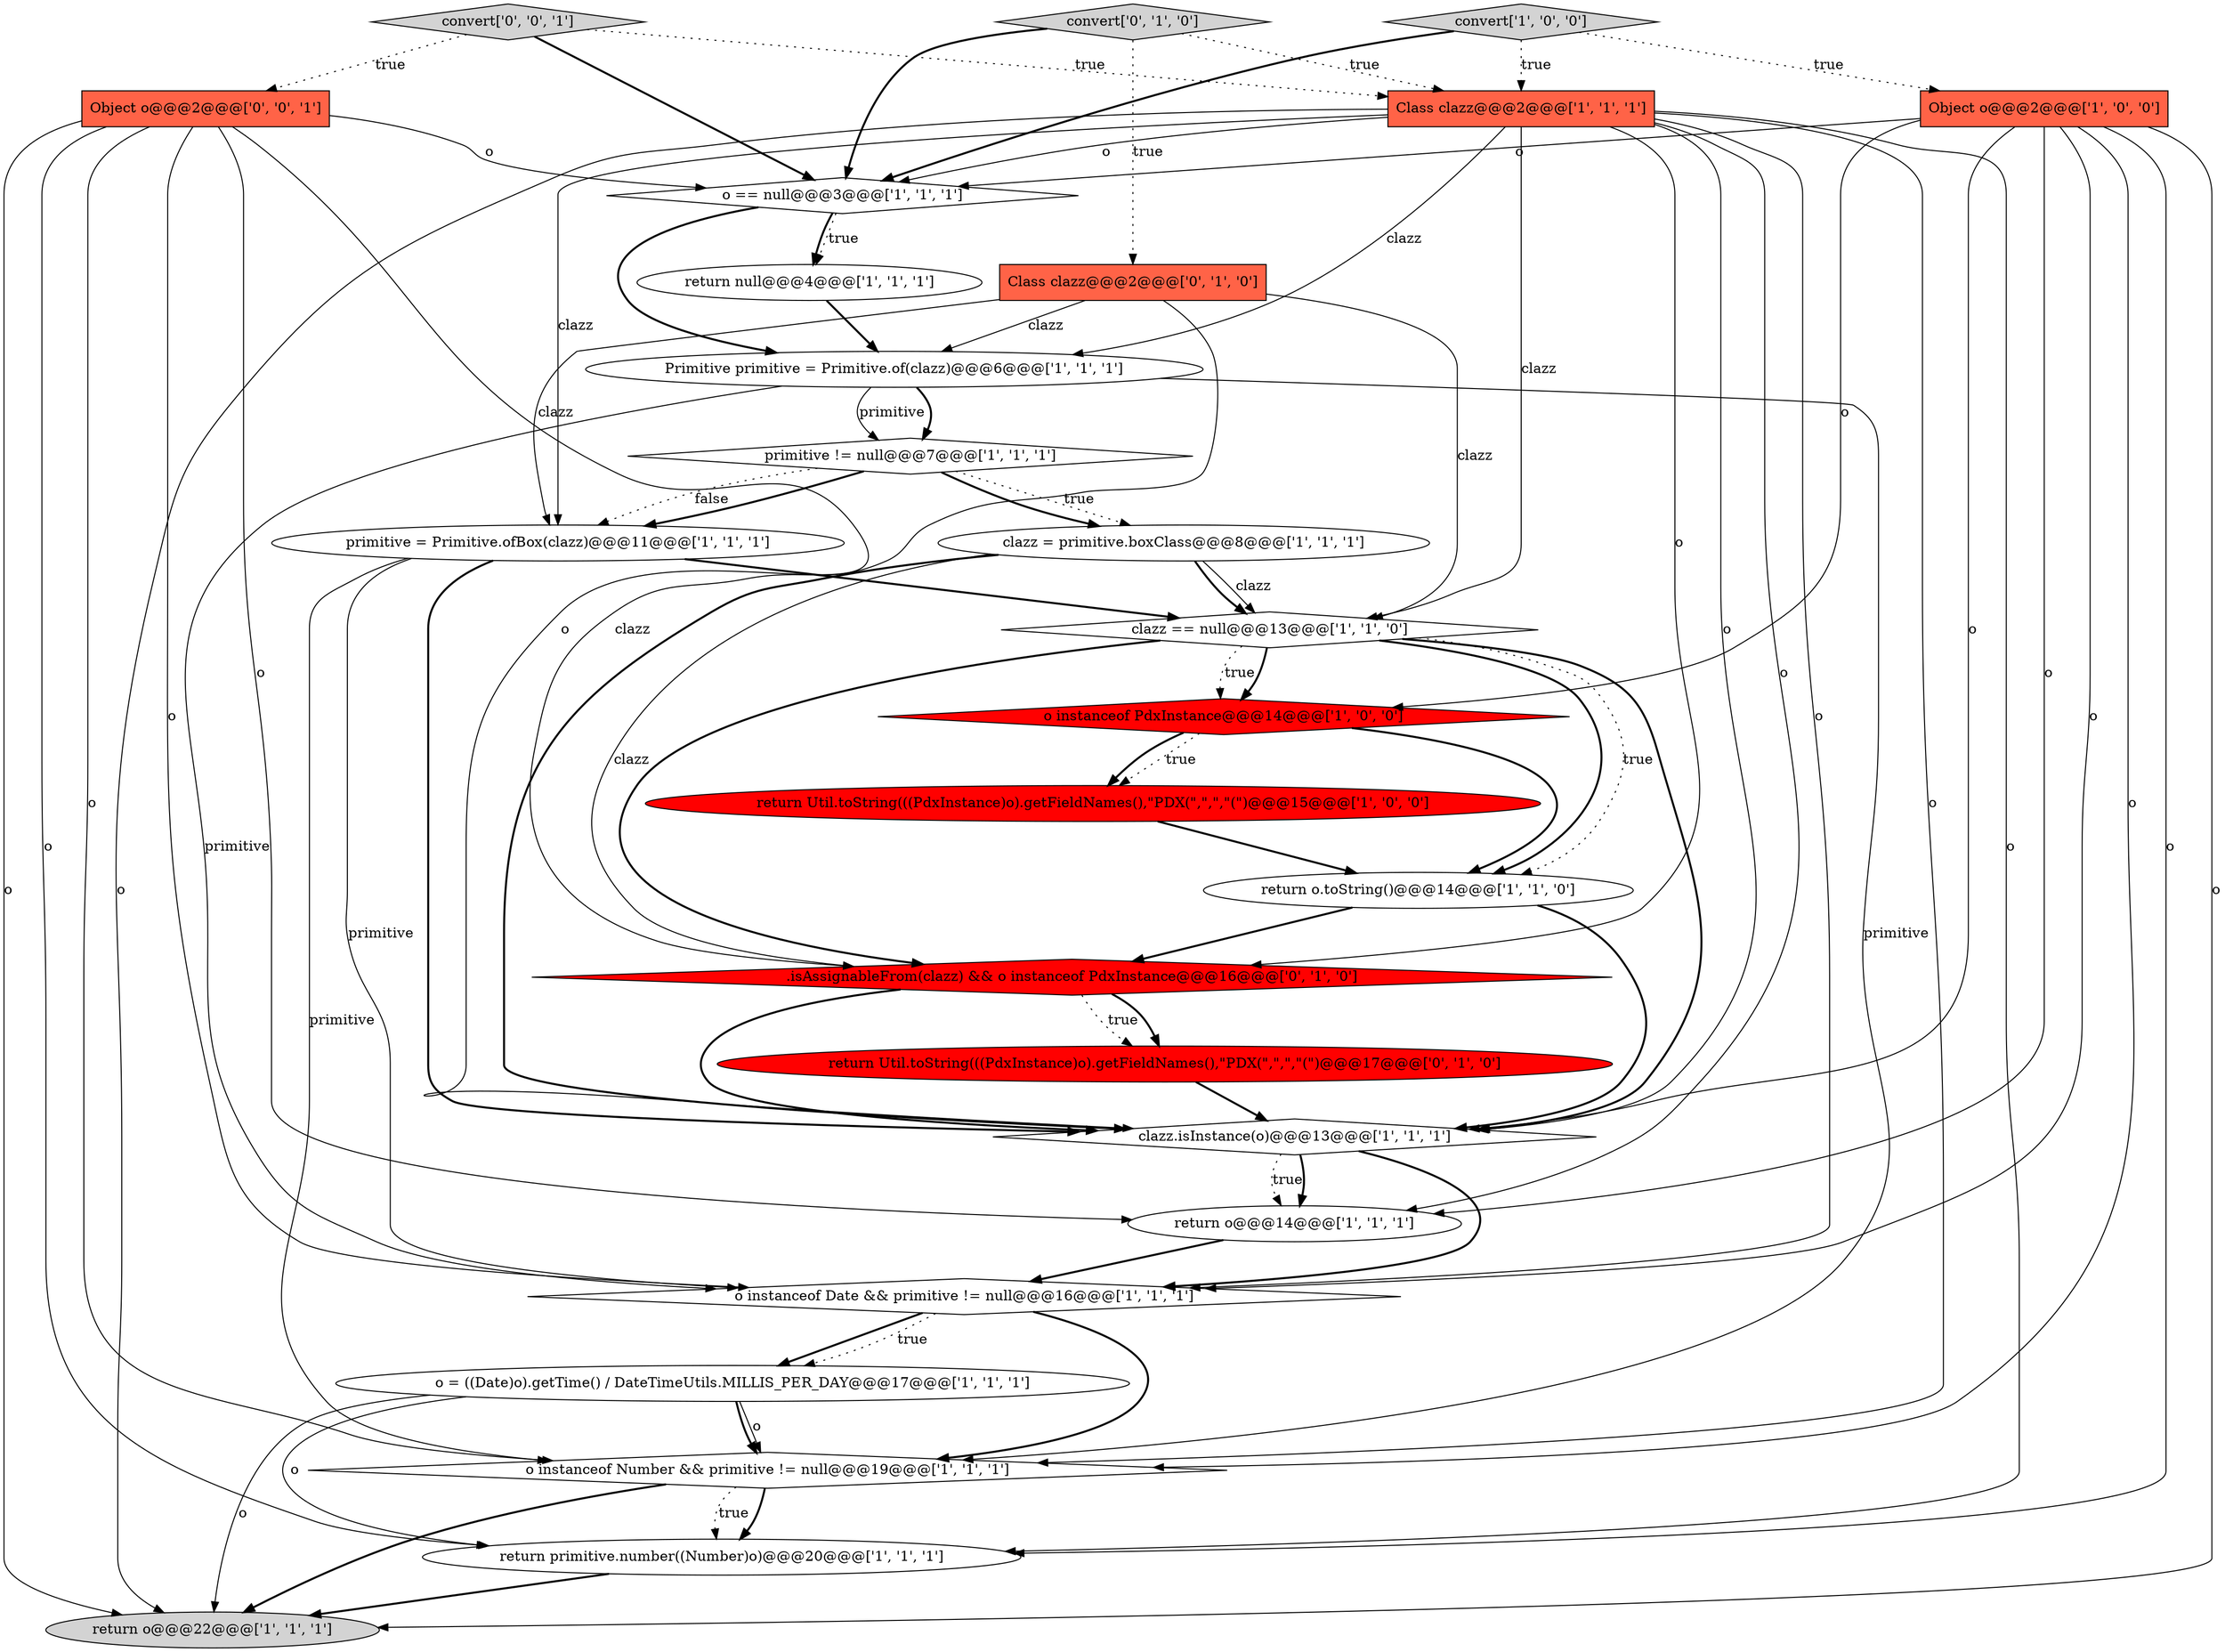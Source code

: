digraph {
4 [style = filled, label = "return o.toString()@@@14@@@['1', '1', '0']", fillcolor = white, shape = ellipse image = "AAA0AAABBB1BBB"];
19 [style = filled, label = "Class clazz@@@2@@@['1', '1', '1']", fillcolor = tomato, shape = box image = "AAA0AAABBB1BBB"];
21 [style = filled, label = ".isAssignableFrom(clazz) && o instanceof PdxInstance@@@16@@@['0', '1', '0']", fillcolor = red, shape = diamond image = "AAA1AAABBB2BBB"];
3 [style = filled, label = "Primitive primitive = Primitive.of(clazz)@@@6@@@['1', '1', '1']", fillcolor = white, shape = ellipse image = "AAA0AAABBB1BBB"];
23 [style = filled, label = "return Util.toString(((PdxInstance)o).getFieldNames(),\"PDX(\",\",\",\"(\")@@@17@@@['0', '1', '0']", fillcolor = red, shape = ellipse image = "AAA1AAABBB2BBB"];
22 [style = filled, label = "Class clazz@@@2@@@['0', '1', '0']", fillcolor = tomato, shape = box image = "AAA0AAABBB2BBB"];
25 [style = filled, label = "convert['0', '0', '1']", fillcolor = lightgray, shape = diamond image = "AAA0AAABBB3BBB"];
11 [style = filled, label = "return null@@@4@@@['1', '1', '1']", fillcolor = white, shape = ellipse image = "AAA0AAABBB1BBB"];
18 [style = filled, label = "Object o@@@2@@@['1', '0', '0']", fillcolor = tomato, shape = box image = "AAA0AAABBB1BBB"];
20 [style = filled, label = "convert['0', '1', '0']", fillcolor = lightgray, shape = diamond image = "AAA0AAABBB2BBB"];
9 [style = filled, label = "primitive = Primitive.ofBox(clazz)@@@11@@@['1', '1', '1']", fillcolor = white, shape = ellipse image = "AAA0AAABBB1BBB"];
10 [style = filled, label = "return Util.toString(((PdxInstance)o).getFieldNames(),\"PDX(\",\",\",\"(\")@@@15@@@['1', '0', '0']", fillcolor = red, shape = ellipse image = "AAA1AAABBB1BBB"];
1 [style = filled, label = "o instanceof PdxInstance@@@14@@@['1', '0', '0']", fillcolor = red, shape = diamond image = "AAA1AAABBB1BBB"];
16 [style = filled, label = "clazz.isInstance(o)@@@13@@@['1', '1', '1']", fillcolor = white, shape = diamond image = "AAA0AAABBB1BBB"];
7 [style = filled, label = "clazz == null@@@13@@@['1', '1', '0']", fillcolor = white, shape = diamond image = "AAA0AAABBB1BBB"];
12 [style = filled, label = "clazz = primitive.boxClass@@@8@@@['1', '1', '1']", fillcolor = white, shape = ellipse image = "AAA0AAABBB1BBB"];
15 [style = filled, label = "return primitive.number((Number)o)@@@20@@@['1', '1', '1']", fillcolor = white, shape = ellipse image = "AAA0AAABBB1BBB"];
6 [style = filled, label = "convert['1', '0', '0']", fillcolor = lightgray, shape = diamond image = "AAA0AAABBB1BBB"];
14 [style = filled, label = "o instanceof Number && primitive != null@@@19@@@['1', '1', '1']", fillcolor = white, shape = diamond image = "AAA0AAABBB1BBB"];
0 [style = filled, label = "o instanceof Date && primitive != null@@@16@@@['1', '1', '1']", fillcolor = white, shape = diamond image = "AAA0AAABBB1BBB"];
24 [style = filled, label = "Object o@@@2@@@['0', '0', '1']", fillcolor = tomato, shape = box image = "AAA0AAABBB3BBB"];
2 [style = filled, label = "o == null@@@3@@@['1', '1', '1']", fillcolor = white, shape = diamond image = "AAA0AAABBB1BBB"];
17 [style = filled, label = "return o@@@14@@@['1', '1', '1']", fillcolor = white, shape = ellipse image = "AAA0AAABBB1BBB"];
8 [style = filled, label = "return o@@@22@@@['1', '1', '1']", fillcolor = lightgray, shape = ellipse image = "AAA0AAABBB1BBB"];
13 [style = filled, label = "o = ((Date)o).getTime() / DateTimeUtils.MILLIS_PER_DAY@@@17@@@['1', '1', '1']", fillcolor = white, shape = ellipse image = "AAA0AAABBB1BBB"];
5 [style = filled, label = "primitive != null@@@7@@@['1', '1', '1']", fillcolor = white, shape = diamond image = "AAA0AAABBB1BBB"];
16->0 [style = bold, label=""];
0->13 [style = bold, label=""];
5->9 [style = bold, label=""];
16->17 [style = dotted, label="true"];
22->9 [style = solid, label="clazz"];
24->2 [style = solid, label="o"];
5->12 [style = dotted, label="true"];
9->7 [style = bold, label=""];
18->16 [style = solid, label="o"];
6->19 [style = dotted, label="true"];
12->7 [style = bold, label=""];
9->16 [style = bold, label=""];
19->14 [style = solid, label="o"];
2->11 [style = dotted, label="true"];
3->5 [style = bold, label=""];
0->14 [style = bold, label=""];
6->18 [style = dotted, label="true"];
21->23 [style = dotted, label="true"];
22->7 [style = solid, label="clazz"];
7->16 [style = bold, label=""];
21->16 [style = bold, label=""];
18->8 [style = solid, label="o"];
18->17 [style = solid, label="o"];
18->2 [style = solid, label="o"];
7->1 [style = dotted, label="true"];
25->19 [style = dotted, label="true"];
19->7 [style = solid, label="clazz"];
13->14 [style = bold, label=""];
18->0 [style = solid, label="o"];
4->16 [style = bold, label=""];
1->4 [style = bold, label=""];
7->1 [style = bold, label=""];
19->2 [style = solid, label="o"];
4->21 [style = bold, label=""];
16->17 [style = bold, label=""];
25->2 [style = bold, label=""];
19->3 [style = solid, label="clazz"];
6->2 [style = bold, label=""];
9->0 [style = solid, label="primitive"];
3->0 [style = solid, label="primitive"];
19->15 [style = solid, label="o"];
24->0 [style = solid, label="o"];
18->15 [style = solid, label="o"];
19->9 [style = solid, label="clazz"];
5->9 [style = dotted, label="false"];
14->15 [style = bold, label=""];
14->8 [style = bold, label=""];
20->22 [style = dotted, label="true"];
24->14 [style = solid, label="o"];
21->23 [style = bold, label=""];
19->0 [style = solid, label="o"];
1->10 [style = dotted, label="true"];
22->21 [style = solid, label="clazz"];
13->8 [style = solid, label="o"];
2->3 [style = bold, label=""];
25->24 [style = dotted, label="true"];
7->4 [style = bold, label=""];
13->15 [style = solid, label="o"];
12->7 [style = solid, label="clazz"];
17->0 [style = bold, label=""];
11->3 [style = bold, label=""];
19->17 [style = solid, label="o"];
19->21 [style = solid, label="o"];
20->19 [style = dotted, label="true"];
2->11 [style = bold, label=""];
15->8 [style = bold, label=""];
23->16 [style = bold, label=""];
9->14 [style = solid, label="primitive"];
18->1 [style = solid, label="o"];
24->15 [style = solid, label="o"];
0->13 [style = dotted, label="true"];
24->16 [style = solid, label="o"];
3->5 [style = solid, label="primitive"];
24->17 [style = solid, label="o"];
3->14 [style = solid, label="primitive"];
12->16 [style = bold, label=""];
24->8 [style = solid, label="o"];
20->2 [style = bold, label=""];
18->14 [style = solid, label="o"];
12->21 [style = solid, label="clazz"];
22->3 [style = solid, label="clazz"];
14->15 [style = dotted, label="true"];
19->8 [style = solid, label="o"];
5->12 [style = bold, label=""];
13->14 [style = solid, label="o"];
7->4 [style = dotted, label="true"];
10->4 [style = bold, label=""];
7->21 [style = bold, label=""];
1->10 [style = bold, label=""];
19->16 [style = solid, label="o"];
}
